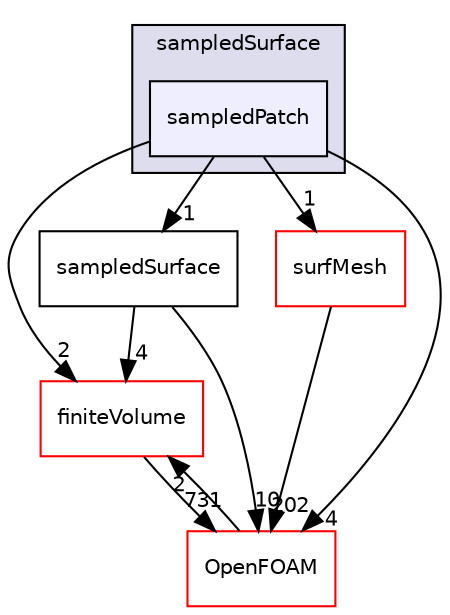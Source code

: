digraph "src/sampling/sampledSurface/sampledPatch" {
  bgcolor=transparent;
  compound=true
  node [ fontsize="10", fontname="Helvetica"];
  edge [ labelfontsize="10", labelfontname="Helvetica"];
  subgraph clusterdir_daf57321dd7c30092fd489dbb1aa8219 {
    graph [ bgcolor="#ddddee", pencolor="black", label="sampledSurface" fontname="Helvetica", fontsize="10", URL="dir_daf57321dd7c30092fd489dbb1aa8219.html"]
  dir_f7799ea77055ce3ad02a444b41119248 [shape=box, label="sampledPatch", style="filled", fillcolor="#eeeeff", pencolor="black", URL="dir_f7799ea77055ce3ad02a444b41119248.html"];
  }
  dir_9bd15774b555cf7259a6fa18f99fe99b [shape=box label="finiteVolume" color="red" URL="dir_9bd15774b555cf7259a6fa18f99fe99b.html"];
  dir_0a88fe22feb23ce5f078a04a1df67721 [shape=box label="surfMesh" color="red" URL="dir_0a88fe22feb23ce5f078a04a1df67721.html"];
  dir_d52de1bc4d4115df4cf40033a334db55 [shape=box label="sampledSurface" URL="dir_d52de1bc4d4115df4cf40033a334db55.html"];
  dir_c5473ff19b20e6ec4dfe5c310b3778a8 [shape=box label="OpenFOAM" color="red" URL="dir_c5473ff19b20e6ec4dfe5c310b3778a8.html"];
  dir_9bd15774b555cf7259a6fa18f99fe99b->dir_c5473ff19b20e6ec4dfe5c310b3778a8 [headlabel="731", labeldistance=1.5 headhref="dir_000894_001887.html"];
  dir_0a88fe22feb23ce5f078a04a1df67721->dir_c5473ff19b20e6ec4dfe5c310b3778a8 [headlabel="202", labeldistance=1.5 headhref="dir_002679_001887.html"];
  dir_d52de1bc4d4115df4cf40033a334db55->dir_9bd15774b555cf7259a6fa18f99fe99b [headlabel="4", labeldistance=1.5 headhref="dir_002638_000894.html"];
  dir_d52de1bc4d4115df4cf40033a334db55->dir_c5473ff19b20e6ec4dfe5c310b3778a8 [headlabel="10", labeldistance=1.5 headhref="dir_002638_001887.html"];
  dir_c5473ff19b20e6ec4dfe5c310b3778a8->dir_9bd15774b555cf7259a6fa18f99fe99b [headlabel="2", labeldistance=1.5 headhref="dir_001887_000894.html"];
  dir_f7799ea77055ce3ad02a444b41119248->dir_9bd15774b555cf7259a6fa18f99fe99b [headlabel="2", labeldistance=1.5 headhref="dir_002635_000894.html"];
  dir_f7799ea77055ce3ad02a444b41119248->dir_0a88fe22feb23ce5f078a04a1df67721 [headlabel="1", labeldistance=1.5 headhref="dir_002635_002679.html"];
  dir_f7799ea77055ce3ad02a444b41119248->dir_d52de1bc4d4115df4cf40033a334db55 [headlabel="1", labeldistance=1.5 headhref="dir_002635_002638.html"];
  dir_f7799ea77055ce3ad02a444b41119248->dir_c5473ff19b20e6ec4dfe5c310b3778a8 [headlabel="4", labeldistance=1.5 headhref="dir_002635_001887.html"];
}
